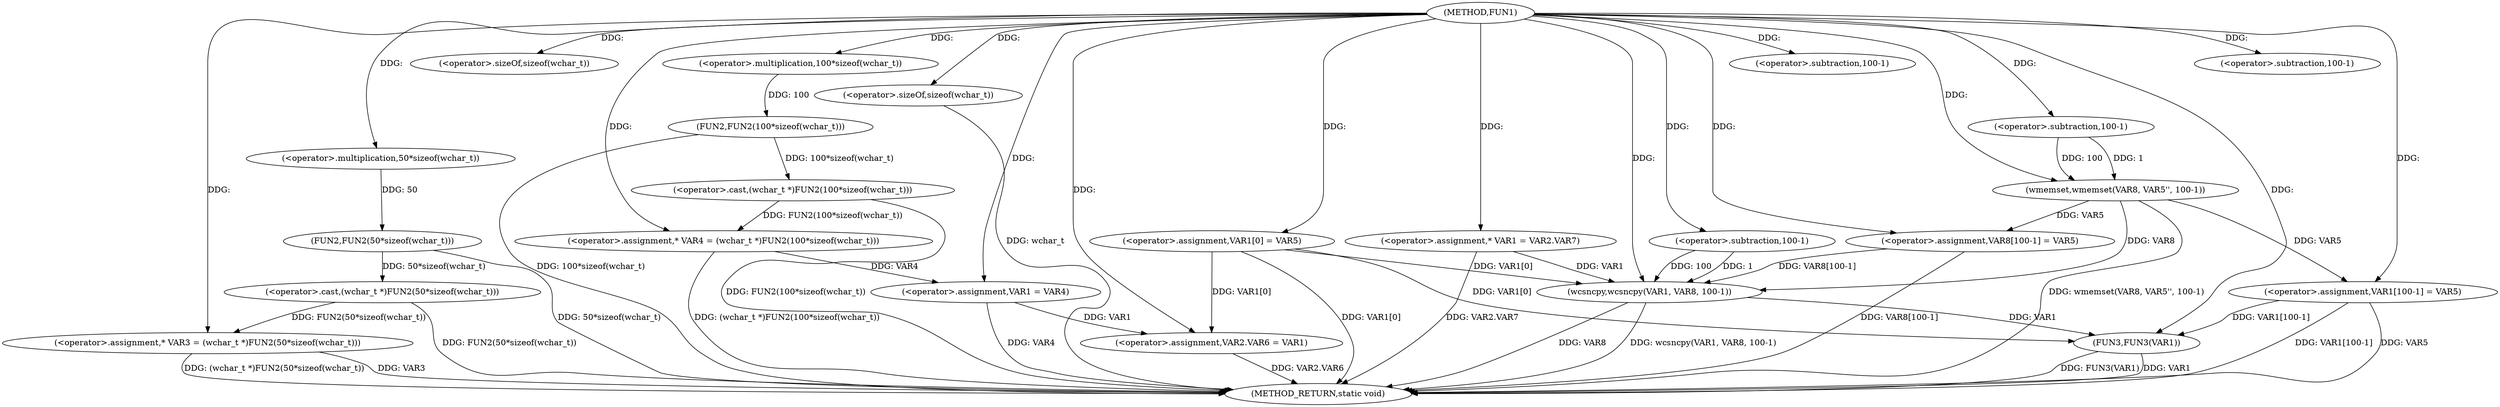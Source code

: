 digraph FUN1 {  
"1000100" [label = "(METHOD,FUN1)" ]
"1000174" [label = "(METHOD_RETURN,static void)" ]
"1000105" [label = "(<operator>.assignment,* VAR3 = (wchar_t *)FUN2(50*sizeof(wchar_t)))" ]
"1000107" [label = "(<operator>.cast,(wchar_t *)FUN2(50*sizeof(wchar_t)))" ]
"1000109" [label = "(FUN2,FUN2(50*sizeof(wchar_t)))" ]
"1000110" [label = "(<operator>.multiplication,50*sizeof(wchar_t))" ]
"1000112" [label = "(<operator>.sizeOf,sizeof(wchar_t))" ]
"1000115" [label = "(<operator>.assignment,* VAR4 = (wchar_t *)FUN2(100*sizeof(wchar_t)))" ]
"1000117" [label = "(<operator>.cast,(wchar_t *)FUN2(100*sizeof(wchar_t)))" ]
"1000119" [label = "(FUN2,FUN2(100*sizeof(wchar_t)))" ]
"1000120" [label = "(<operator>.multiplication,100*sizeof(wchar_t))" ]
"1000122" [label = "(<operator>.sizeOf,sizeof(wchar_t))" ]
"1000124" [label = "(<operator>.assignment,VAR1 = VAR4)" ]
"1000127" [label = "(<operator>.assignment,VAR1[0] = VAR5)" ]
"1000132" [label = "(<operator>.assignment,VAR2.VAR6 = VAR1)" ]
"1000139" [label = "(<operator>.assignment,* VAR1 = VAR2.VAR7)" ]
"1000146" [label = "(wmemset,wmemset(VAR8, VAR5'', 100-1))" ]
"1000149" [label = "(<operator>.subtraction,100-1)" ]
"1000152" [label = "(<operator>.assignment,VAR8[100-1] = VAR5)" ]
"1000155" [label = "(<operator>.subtraction,100-1)" ]
"1000159" [label = "(wcsncpy,wcsncpy(VAR1, VAR8, 100-1))" ]
"1000162" [label = "(<operator>.subtraction,100-1)" ]
"1000165" [label = "(<operator>.assignment,VAR1[100-1] = VAR5)" ]
"1000168" [label = "(<operator>.subtraction,100-1)" ]
"1000172" [label = "(FUN3,FUN3(VAR1))" ]
  "1000172" -> "1000174"  [ label = "DDG: FUN3(VAR1)"] 
  "1000105" -> "1000174"  [ label = "DDG: (wchar_t *)FUN2(50*sizeof(wchar_t))"] 
  "1000132" -> "1000174"  [ label = "DDG: VAR2.VAR6"] 
  "1000127" -> "1000174"  [ label = "DDG: VAR1[0]"] 
  "1000117" -> "1000174"  [ label = "DDG: FUN2(100*sizeof(wchar_t))"] 
  "1000146" -> "1000174"  [ label = "DDG: wmemset(VAR8, VAR5'', 100-1)"] 
  "1000159" -> "1000174"  [ label = "DDG: VAR8"] 
  "1000159" -> "1000174"  [ label = "DDG: wcsncpy(VAR1, VAR8, 100-1)"] 
  "1000115" -> "1000174"  [ label = "DDG: (wchar_t *)FUN2(100*sizeof(wchar_t))"] 
  "1000124" -> "1000174"  [ label = "DDG: VAR4"] 
  "1000122" -> "1000174"  [ label = "DDG: wchar_t"] 
  "1000139" -> "1000174"  [ label = "DDG: VAR2.VAR7"] 
  "1000165" -> "1000174"  [ label = "DDG: VAR1[100-1]"] 
  "1000152" -> "1000174"  [ label = "DDG: VAR8[100-1]"] 
  "1000109" -> "1000174"  [ label = "DDG: 50*sizeof(wchar_t)"] 
  "1000119" -> "1000174"  [ label = "DDG: 100*sizeof(wchar_t)"] 
  "1000172" -> "1000174"  [ label = "DDG: VAR1"] 
  "1000165" -> "1000174"  [ label = "DDG: VAR5"] 
  "1000105" -> "1000174"  [ label = "DDG: VAR3"] 
  "1000107" -> "1000174"  [ label = "DDG: FUN2(50*sizeof(wchar_t))"] 
  "1000107" -> "1000105"  [ label = "DDG: FUN2(50*sizeof(wchar_t))"] 
  "1000100" -> "1000105"  [ label = "DDG: "] 
  "1000109" -> "1000107"  [ label = "DDG: 50*sizeof(wchar_t)"] 
  "1000110" -> "1000109"  [ label = "DDG: 50"] 
  "1000100" -> "1000110"  [ label = "DDG: "] 
  "1000100" -> "1000112"  [ label = "DDG: "] 
  "1000117" -> "1000115"  [ label = "DDG: FUN2(100*sizeof(wchar_t))"] 
  "1000100" -> "1000115"  [ label = "DDG: "] 
  "1000119" -> "1000117"  [ label = "DDG: 100*sizeof(wchar_t)"] 
  "1000120" -> "1000119"  [ label = "DDG: 100"] 
  "1000100" -> "1000120"  [ label = "DDG: "] 
  "1000100" -> "1000122"  [ label = "DDG: "] 
  "1000115" -> "1000124"  [ label = "DDG: VAR4"] 
  "1000100" -> "1000124"  [ label = "DDG: "] 
  "1000100" -> "1000127"  [ label = "DDG: "] 
  "1000124" -> "1000132"  [ label = "DDG: VAR1"] 
  "1000127" -> "1000132"  [ label = "DDG: VAR1[0]"] 
  "1000100" -> "1000132"  [ label = "DDG: "] 
  "1000100" -> "1000139"  [ label = "DDG: "] 
  "1000100" -> "1000146"  [ label = "DDG: "] 
  "1000149" -> "1000146"  [ label = "DDG: 100"] 
  "1000149" -> "1000146"  [ label = "DDG: 1"] 
  "1000100" -> "1000149"  [ label = "DDG: "] 
  "1000146" -> "1000152"  [ label = "DDG: VAR5"] 
  "1000100" -> "1000152"  [ label = "DDG: "] 
  "1000100" -> "1000155"  [ label = "DDG: "] 
  "1000139" -> "1000159"  [ label = "DDG: VAR1"] 
  "1000127" -> "1000159"  [ label = "DDG: VAR1[0]"] 
  "1000100" -> "1000159"  [ label = "DDG: "] 
  "1000152" -> "1000159"  [ label = "DDG: VAR8[100-1]"] 
  "1000146" -> "1000159"  [ label = "DDG: VAR8"] 
  "1000162" -> "1000159"  [ label = "DDG: 100"] 
  "1000162" -> "1000159"  [ label = "DDG: 1"] 
  "1000100" -> "1000162"  [ label = "DDG: "] 
  "1000100" -> "1000165"  [ label = "DDG: "] 
  "1000146" -> "1000165"  [ label = "DDG: VAR5"] 
  "1000100" -> "1000168"  [ label = "DDG: "] 
  "1000159" -> "1000172"  [ label = "DDG: VAR1"] 
  "1000165" -> "1000172"  [ label = "DDG: VAR1[100-1]"] 
  "1000127" -> "1000172"  [ label = "DDG: VAR1[0]"] 
  "1000100" -> "1000172"  [ label = "DDG: "] 
}
